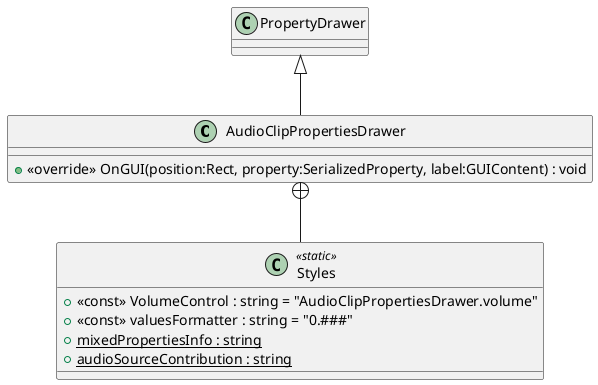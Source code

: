 @startuml
class AudioClipPropertiesDrawer {
    + <<override>> OnGUI(position:Rect, property:SerializedProperty, label:GUIContent) : void
}
class Styles <<static>> {
    + <<const>> VolumeControl : string = "AudioClipPropertiesDrawer.volume"
    + <<const>> valuesFormatter : string = "0.###"
    + {static} mixedPropertiesInfo : string
    + {static} audioSourceContribution : string
}
PropertyDrawer <|-- AudioClipPropertiesDrawer
AudioClipPropertiesDrawer +-- Styles
@enduml
